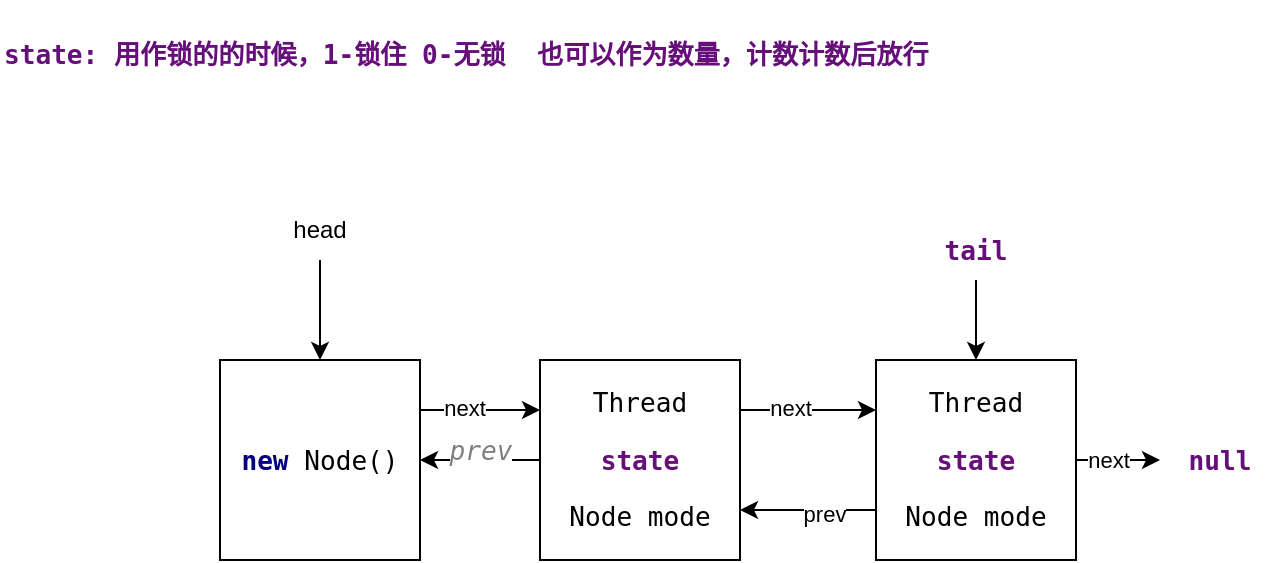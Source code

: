<mxfile version="20.2.3" type="device"><diagram id="NnE04oE1tNk-1UaI_WDy" name="第 1 页"><mxGraphModel dx="969" dy="778" grid="1" gridSize="10" guides="1" tooltips="1" connect="1" arrows="1" fold="1" page="1" pageScale="1" pageWidth="827" pageHeight="1169" math="0" shadow="0"><root><mxCell id="0"/><mxCell id="1" parent="0"/><mxCell id="K4DGOPeeJ5zDeMZUuGja-1" value="&lt;pre style=&quot;background-color: rgb(255, 255, 255); font-family: &amp;quot;JetBrains Mono&amp;quot;, monospace; font-size: 9.8pt;&quot;&gt;&lt;pre style=&quot;font-family: &amp;quot;JetBrains Mono&amp;quot;, monospace; font-size: 9.8pt;&quot;&gt;&lt;span style=&quot;color:#000080;font-weight:bold;&quot;&gt;new &lt;/span&gt;Node()&lt;/pre&gt;&lt;/pre&gt;" style="rounded=0;whiteSpace=wrap;html=1;" vertex="1" parent="1"><mxGeometry x="180" y="210" width="100" height="100" as="geometry"/></mxCell><mxCell id="K4DGOPeeJ5zDeMZUuGja-5" value="" style="edgeStyle=orthogonalEdgeStyle;rounded=0;orthogonalLoop=1;jettySize=auto;html=1;" edge="1" parent="1" source="K4DGOPeeJ5zDeMZUuGja-4" target="K4DGOPeeJ5zDeMZUuGja-1"><mxGeometry relative="1" as="geometry"/></mxCell><mxCell id="K4DGOPeeJ5zDeMZUuGja-4" value="head" style="text;html=1;strokeColor=none;fillColor=none;align=center;verticalAlign=middle;whiteSpace=wrap;rounded=0;" vertex="1" parent="1"><mxGeometry x="200" y="130" width="60" height="30" as="geometry"/></mxCell><mxCell id="K4DGOPeeJ5zDeMZUuGja-13" value="" style="edgeStyle=orthogonalEdgeStyle;rounded=0;orthogonalLoop=1;jettySize=auto;html=1;" edge="1" parent="1" target="K4DGOPeeJ5zDeMZUuGja-1"><mxGeometry relative="1" as="geometry"><mxPoint x="330" y="260" as="sourcePoint"/><Array as="points"><mxPoint x="340" y="260"/><mxPoint x="340" y="260"/></Array></mxGeometry></mxCell><mxCell id="K4DGOPeeJ5zDeMZUuGja-14" value="&lt;pre style=&quot;font-family: &amp;quot;JetBrains Mono&amp;quot;, monospace; font-size: 9.8pt;&quot;&gt;&lt;span style=&quot;color:#808080;font-style:italic;&quot;&gt;prev&lt;/span&gt;&lt;/pre&gt;" style="edgeLabel;html=1;align=center;verticalAlign=middle;resizable=0;points=[];" vertex="1" connectable="0" parent="K4DGOPeeJ5zDeMZUuGja-13"><mxGeometry x="-0.033" y="3" relative="1" as="geometry"><mxPoint x="-6" y="-8" as="offset"/></mxGeometry></mxCell><mxCell id="K4DGOPeeJ5zDeMZUuGja-6" value="&lt;pre style=&quot;background-color: rgb(255, 255, 255); font-family: &amp;quot;JetBrains Mono&amp;quot;, monospace; font-size: 9.8pt;&quot;&gt;Thread&lt;/pre&gt;&lt;pre style=&quot;background-color: rgb(255, 255, 255); font-family: &amp;quot;JetBrains Mono&amp;quot;, monospace; font-size: 9.8pt;&quot;&gt;&lt;pre style=&quot;font-family: &amp;quot;JetBrains Mono&amp;quot;, monospace; font-size: 9.8pt;&quot;&gt;&lt;span style=&quot;color:#660e7a;font-weight:bold;&quot;&gt;state&lt;/span&gt;&lt;/pre&gt;&lt;/pre&gt;&lt;pre style=&quot;background-color: rgb(255, 255, 255); font-family: &amp;quot;JetBrains Mono&amp;quot;, monospace; font-size: 9.8pt;&quot;&gt;Node mode&lt;/pre&gt;" style="rounded=0;whiteSpace=wrap;html=1;" vertex="1" parent="1"><mxGeometry x="340" y="210" width="100" height="100" as="geometry"/></mxCell><mxCell id="K4DGOPeeJ5zDeMZUuGja-8" value="" style="endArrow=classic;html=1;rounded=0;exitX=1;exitY=0.25;exitDx=0;exitDy=0;entryX=0;entryY=0.25;entryDx=0;entryDy=0;" edge="1" parent="1" source="K4DGOPeeJ5zDeMZUuGja-1" target="K4DGOPeeJ5zDeMZUuGja-6"><mxGeometry width="50" height="50" relative="1" as="geometry"><mxPoint x="390" y="300" as="sourcePoint"/><mxPoint x="440" y="250" as="targetPoint"/></mxGeometry></mxCell><mxCell id="K4DGOPeeJ5zDeMZUuGja-12" value="next" style="edgeLabel;html=1;align=center;verticalAlign=middle;resizable=0;points=[];" vertex="1" connectable="0" parent="K4DGOPeeJ5zDeMZUuGja-8"><mxGeometry x="-0.267" y="1" relative="1" as="geometry"><mxPoint as="offset"/></mxGeometry></mxCell><mxCell id="K4DGOPeeJ5zDeMZUuGja-32" value="" style="edgeStyle=orthogonalEdgeStyle;rounded=0;orthogonalLoop=1;jettySize=auto;html=1;" edge="1" parent="1" source="K4DGOPeeJ5zDeMZUuGja-16" target="K4DGOPeeJ5zDeMZUuGja-29"><mxGeometry relative="1" as="geometry"/></mxCell><mxCell id="K4DGOPeeJ5zDeMZUuGja-33" value="next" style="edgeLabel;html=1;align=center;verticalAlign=middle;resizable=0;points=[];" vertex="1" connectable="0" parent="K4DGOPeeJ5zDeMZUuGja-32"><mxGeometry x="-0.238" relative="1" as="geometry"><mxPoint as="offset"/></mxGeometry></mxCell><mxCell id="K4DGOPeeJ5zDeMZUuGja-16" value="&lt;pre style=&quot;background-color: rgb(255, 255, 255); font-family: &amp;quot;JetBrains Mono&amp;quot;, monospace; font-size: 9.8pt;&quot;&gt;Thread&lt;/pre&gt;&lt;pre style=&quot;background-color: rgb(255, 255, 255); font-family: &amp;quot;JetBrains Mono&amp;quot;, monospace; font-size: 9.8pt;&quot;&gt;&lt;pre style=&quot;font-family: &amp;quot;JetBrains Mono&amp;quot;, monospace; font-size: 9.8pt;&quot;&gt;&lt;span style=&quot;color:#660e7a;font-weight:bold;&quot;&gt;state&lt;/span&gt;&lt;/pre&gt;&lt;/pre&gt;&lt;pre style=&quot;background-color: rgb(255, 255, 255); font-family: &amp;quot;JetBrains Mono&amp;quot;, monospace; font-size: 9.8pt;&quot;&gt;Node mode&lt;/pre&gt;" style="rounded=0;whiteSpace=wrap;html=1;" vertex="1" parent="1"><mxGeometry x="508" y="210" width="100" height="100" as="geometry"/></mxCell><mxCell id="K4DGOPeeJ5zDeMZUuGja-21" value="" style="endArrow=classic;html=1;rounded=0;exitX=1;exitY=0.25;exitDx=0;exitDy=0;entryX=0;entryY=0.25;entryDx=0;entryDy=0;" edge="1" parent="1" source="K4DGOPeeJ5zDeMZUuGja-6" target="K4DGOPeeJ5zDeMZUuGja-16"><mxGeometry width="50" height="50" relative="1" as="geometry"><mxPoint x="290" y="235" as="sourcePoint"/><mxPoint x="350" y="235" as="targetPoint"/></mxGeometry></mxCell><mxCell id="K4DGOPeeJ5zDeMZUuGja-22" value="next" style="edgeLabel;html=1;align=center;verticalAlign=middle;resizable=0;points=[];" vertex="1" connectable="0" parent="K4DGOPeeJ5zDeMZUuGja-21"><mxGeometry x="-0.267" y="1" relative="1" as="geometry"><mxPoint as="offset"/></mxGeometry></mxCell><mxCell id="K4DGOPeeJ5zDeMZUuGja-25" value="" style="endArrow=classic;html=1;rounded=0;exitX=0;exitY=0.75;exitDx=0;exitDy=0;entryX=1;entryY=0.75;entryDx=0;entryDy=0;" edge="1" parent="1" source="K4DGOPeeJ5zDeMZUuGja-16" target="K4DGOPeeJ5zDeMZUuGja-6"><mxGeometry width="50" height="50" relative="1" as="geometry"><mxPoint x="500" y="250" as="sourcePoint"/><mxPoint x="420" y="360" as="targetPoint"/></mxGeometry></mxCell><mxCell id="K4DGOPeeJ5zDeMZUuGja-26" value="prev" style="edgeLabel;html=1;align=center;verticalAlign=middle;resizable=0;points=[];" vertex="1" connectable="0" parent="K4DGOPeeJ5zDeMZUuGja-25"><mxGeometry x="-0.235" y="2" relative="1" as="geometry"><mxPoint as="offset"/></mxGeometry></mxCell><mxCell id="K4DGOPeeJ5zDeMZUuGja-28" value="" style="edgeStyle=orthogonalEdgeStyle;rounded=0;orthogonalLoop=1;jettySize=auto;html=1;" edge="1" parent="1" source="K4DGOPeeJ5zDeMZUuGja-27" target="K4DGOPeeJ5zDeMZUuGja-16"><mxGeometry relative="1" as="geometry"/></mxCell><mxCell id="K4DGOPeeJ5zDeMZUuGja-27" value="&lt;pre style=&quot;background-color: rgb(255, 255, 255); font-family: &amp;quot;JetBrains Mono&amp;quot;, monospace; font-size: 9.8pt;&quot;&gt;&lt;span style=&quot;color:#660e7a;font-weight:bold;&quot;&gt;tail&lt;/span&gt;&lt;/pre&gt;" style="text;html=1;strokeColor=none;fillColor=none;align=center;verticalAlign=middle;whiteSpace=wrap;rounded=0;" vertex="1" parent="1"><mxGeometry x="528" y="140" width="60" height="30" as="geometry"/></mxCell><mxCell id="K4DGOPeeJ5zDeMZUuGja-29" value="&lt;pre style=&quot;background-color: rgb(255, 255, 255); font-family: &amp;quot;JetBrains Mono&amp;quot;, monospace; font-size: 9.8pt;&quot;&gt;&lt;span style=&quot;color:#660e7a;font-weight:bold;&quot;&gt;null&lt;/span&gt;&lt;/pre&gt;" style="text;html=1;strokeColor=none;fillColor=none;align=center;verticalAlign=middle;whiteSpace=wrap;rounded=0;" vertex="1" parent="1"><mxGeometry x="650" y="245" width="60" height="30" as="geometry"/></mxCell><mxCell id="K4DGOPeeJ5zDeMZUuGja-34" value="&lt;pre style=&quot;background-color: rgb(255, 255, 255); font-family: &amp;quot;JetBrains Mono&amp;quot;, monospace; font-size: 9.8pt;&quot;&gt;&lt;span style=&quot;color:#660e7a;font-weight:bold;&quot;&gt;state: 用作锁的的时候，1-锁住 0-无锁  也可以作为数量，计数计数后放行&lt;/span&gt;&lt;/pre&gt;" style="text;html=1;strokeColor=none;fillColor=none;align=left;verticalAlign=top;whiteSpace=wrap;rounded=0;horizontal=1;" vertex="1" parent="1"><mxGeometry x="70" y="30" width="510" height="50" as="geometry"/></mxCell></root></mxGraphModel></diagram></mxfile>